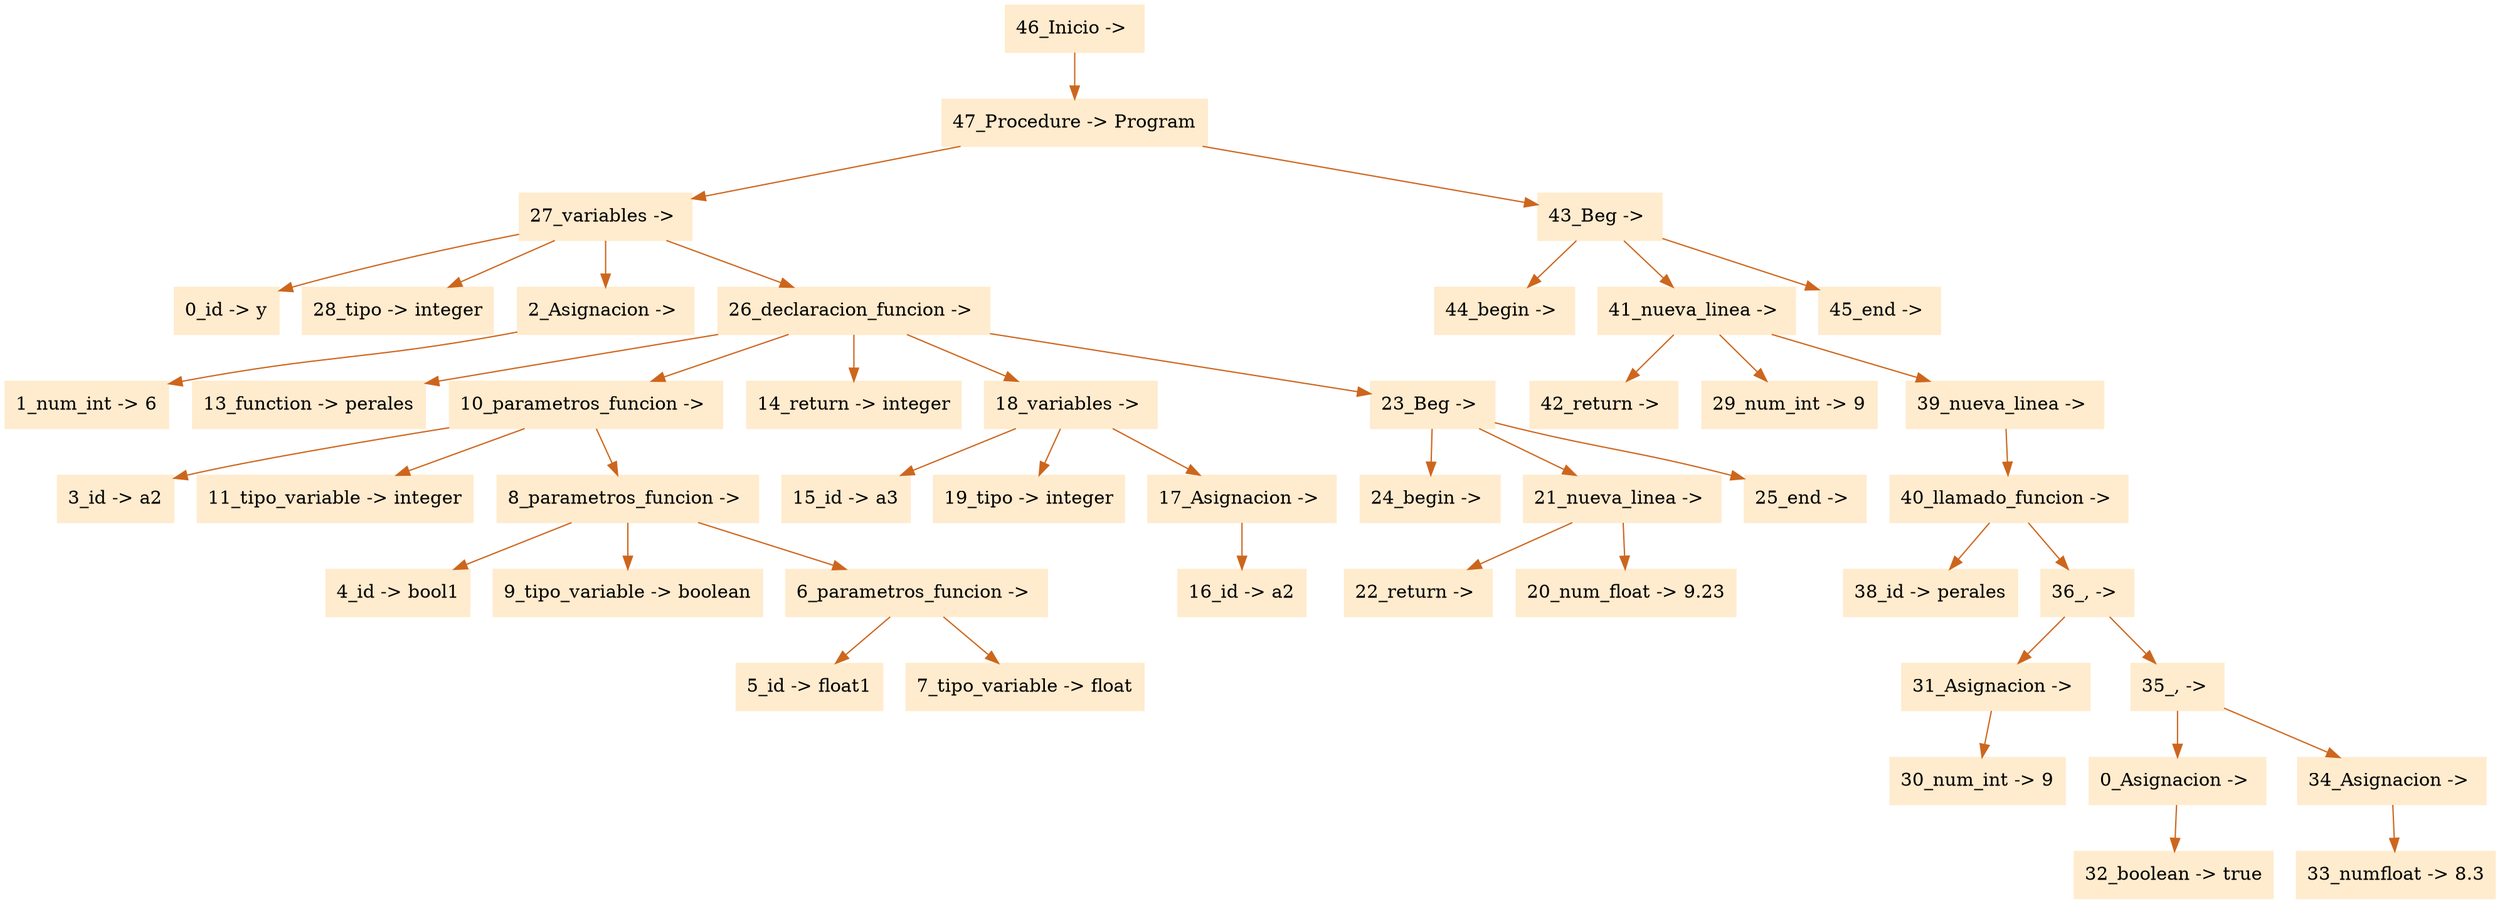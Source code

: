 digraph G {node[shape=box, style=filled, color=blanchedalmond]; edge[color=chocolate3];rankdir=UD 

"46_Inicio -> "->"47_Procedure -> Program"
"47_Procedure -> Program"->"27_variables -> "
"27_variables -> "->"0_id -> y"
"27_variables -> "->"28_tipo -> integer"
"27_variables -> "->"2_Asignacion -> "
"2_Asignacion -> "->"1_num_int -> 6"
"27_variables -> "->"26_declaracion_funcion -> "
"26_declaracion_funcion -> "->"13_function -> perales"
"26_declaracion_funcion -> "->"10_parametros_funcion -> "
"10_parametros_funcion -> "->"3_id -> a2"
"10_parametros_funcion -> "->"11_tipo_variable -> integer"
"10_parametros_funcion -> "->"8_parametros_funcion -> "
"8_parametros_funcion -> "->"4_id -> bool1"
"8_parametros_funcion -> "->"9_tipo_variable -> boolean"
"8_parametros_funcion -> "->"6_parametros_funcion -> "
"6_parametros_funcion -> "->"5_id -> float1"
"6_parametros_funcion -> "->"7_tipo_variable -> float"
"26_declaracion_funcion -> "->"14_return -> integer"
"26_declaracion_funcion -> "->"18_variables -> "
"18_variables -> "->"15_id -> a3"
"18_variables -> "->"19_tipo -> integer"
"18_variables -> "->"17_Asignacion -> "
"17_Asignacion -> "->"16_id -> a2"
"26_declaracion_funcion -> "->"23_Beg -> "
"23_Beg -> "->"24_begin -> "
"23_Beg -> "->"21_nueva_linea -> "
"21_nueva_linea -> "->"22_return -> "
"21_nueva_linea -> "->"20_num_float -> 9.23"
"23_Beg -> "->"25_end -> "
"47_Procedure -> Program"->"43_Beg -> "
"43_Beg -> "->"44_begin -> "
"43_Beg -> "->"41_nueva_linea -> "
"41_nueva_linea -> "->"42_return -> "
"41_nueva_linea -> "->"29_num_int -> 9"
"41_nueva_linea -> "->"39_nueva_linea -> "
"39_nueva_linea -> "->"40_llamado_funcion -> "
"40_llamado_funcion -> "->"38_id -> perales"
"40_llamado_funcion -> "->"36_, -> "
"36_, -> "->"31_Asignacion -> "
"31_Asignacion -> "->"30_num_int -> 9"
"36_, -> "->"35_, -> "
"35_, -> "->"0_Asignacion -> "
"0_Asignacion -> "->"32_boolean -> true"
"35_, -> "->"34_Asignacion -> "
"34_Asignacion -> "->"33_numfloat -> 8.3"
"43_Beg -> "->"45_end -> "


}
